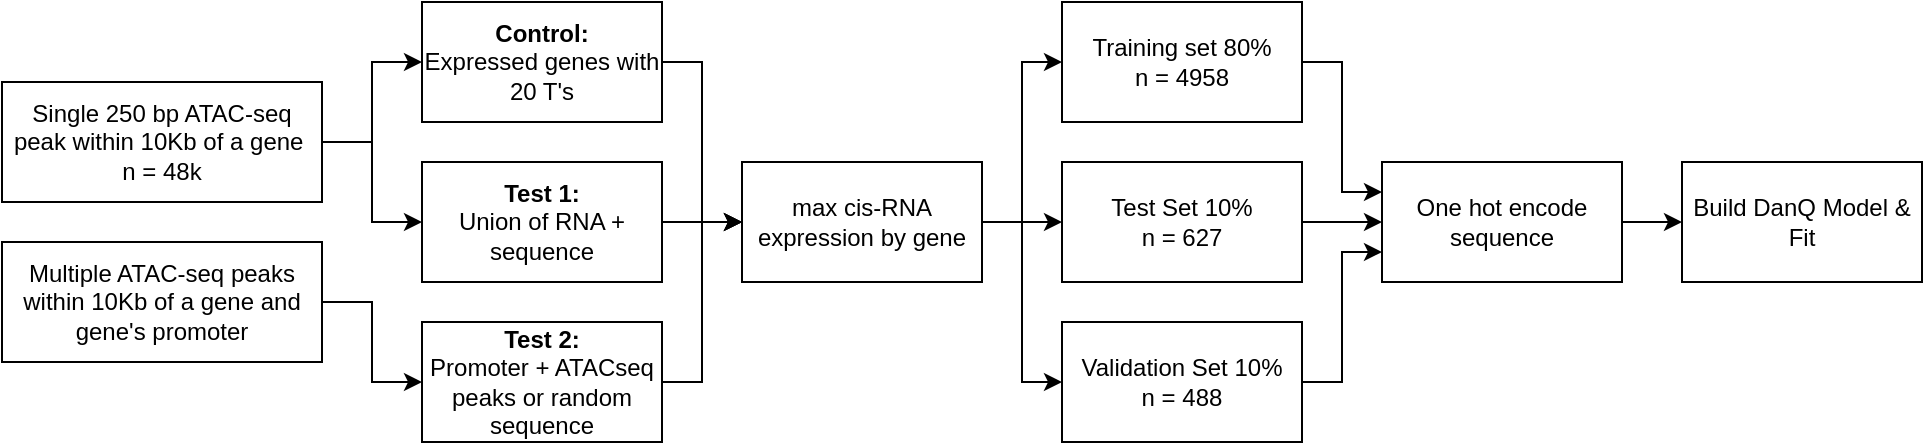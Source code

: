 <mxfile version="15.2.7" type="device"><diagram id="h3UDlzeXymtTImvVRjPQ" name="Page-1"><mxGraphModel dx="2036" dy="679" grid="1" gridSize="10" guides="1" tooltips="1" connect="1" arrows="1" fold="1" page="1" pageScale="1" pageWidth="850" pageHeight="1100" math="0" shadow="0"><root><mxCell id="0"/><mxCell id="1" parent="0"/><mxCell id="TJMQ3qMRmyWsRKMpL_yZ-9" style="edgeStyle=orthogonalEdgeStyle;rounded=0;orthogonalLoop=1;jettySize=auto;html=1;entryX=0;entryY=0.5;entryDx=0;entryDy=0;" edge="1" parent="1" source="DifMaldra1hUSSBG4Zjg-1" target="TJMQ3qMRmyWsRKMpL_yZ-1"><mxGeometry relative="1" as="geometry"/></mxCell><mxCell id="TJMQ3qMRmyWsRKMpL_yZ-10" style="edgeStyle=orthogonalEdgeStyle;rounded=0;orthogonalLoop=1;jettySize=auto;html=1;entryX=0;entryY=0.5;entryDx=0;entryDy=0;" edge="1" parent="1" source="DifMaldra1hUSSBG4Zjg-1" target="DifMaldra1hUSSBG4Zjg-3"><mxGeometry relative="1" as="geometry"/></mxCell><mxCell id="DifMaldra1hUSSBG4Zjg-1" value="Single 250 bp ATAC-seq peak within 10Kb of a gene&amp;nbsp;&lt;br&gt;n = 48k" style="rounded=0;whiteSpace=wrap;html=1;" parent="1" vertex="1"><mxGeometry x="-140" y="150" width="160" height="60" as="geometry"/></mxCell><mxCell id="TJMQ3qMRmyWsRKMpL_yZ-18" style="edgeStyle=orthogonalEdgeStyle;rounded=0;orthogonalLoop=1;jettySize=auto;html=1;entryX=0;entryY=0.5;entryDx=0;entryDy=0;" edge="1" parent="1" source="DifMaldra1hUSSBG4Zjg-2" target="DifMaldra1hUSSBG4Zjg-6"><mxGeometry relative="1" as="geometry"/></mxCell><mxCell id="TJMQ3qMRmyWsRKMpL_yZ-19" style="edgeStyle=orthogonalEdgeStyle;rounded=0;orthogonalLoop=1;jettySize=auto;html=1;entryX=0;entryY=0.5;entryDx=0;entryDy=0;" edge="1" parent="1" source="DifMaldra1hUSSBG4Zjg-2" target="DifMaldra1hUSSBG4Zjg-7"><mxGeometry relative="1" as="geometry"/></mxCell><mxCell id="TJMQ3qMRmyWsRKMpL_yZ-20" style="edgeStyle=orthogonalEdgeStyle;rounded=0;orthogonalLoop=1;jettySize=auto;html=1;entryX=0;entryY=0.5;entryDx=0;entryDy=0;" edge="1" parent="1" source="DifMaldra1hUSSBG4Zjg-2" target="DifMaldra1hUSSBG4Zjg-8"><mxGeometry relative="1" as="geometry"/></mxCell><mxCell id="DifMaldra1hUSSBG4Zjg-2" value="max cis-RNA expression by gene" style="rounded=0;whiteSpace=wrap;html=1;" parent="1" vertex="1"><mxGeometry x="230" y="190" width="120" height="60" as="geometry"/></mxCell><mxCell id="TJMQ3qMRmyWsRKMpL_yZ-14" style="edgeStyle=orthogonalEdgeStyle;rounded=0;orthogonalLoop=1;jettySize=auto;html=1;entryX=0;entryY=0.5;entryDx=0;entryDy=0;" edge="1" parent="1" source="DifMaldra1hUSSBG4Zjg-3" target="DifMaldra1hUSSBG4Zjg-2"><mxGeometry relative="1" as="geometry"/></mxCell><mxCell id="DifMaldra1hUSSBG4Zjg-3" value="&lt;b&gt;Test 1:&lt;/b&gt;&lt;br&gt;Union of RNA + sequence" style="rounded=0;whiteSpace=wrap;html=1;" parent="1" vertex="1"><mxGeometry x="70" y="190" width="120" height="60" as="geometry"/></mxCell><mxCell id="DifMaldra1hUSSBG4Zjg-13" style="edgeStyle=orthogonalEdgeStyle;rounded=0;orthogonalLoop=1;jettySize=auto;html=1;entryX=0;entryY=0.25;entryDx=0;entryDy=0;" parent="1" source="DifMaldra1hUSSBG4Zjg-6" target="DifMaldra1hUSSBG4Zjg-12" edge="1"><mxGeometry relative="1" as="geometry"/></mxCell><mxCell id="DifMaldra1hUSSBG4Zjg-6" value="Training set 80%&lt;br&gt;n = 4958" style="rounded=0;whiteSpace=wrap;html=1;" parent="1" vertex="1"><mxGeometry x="390" y="110" width="120" height="60" as="geometry"/></mxCell><mxCell id="DifMaldra1hUSSBG4Zjg-14" style="edgeStyle=orthogonalEdgeStyle;rounded=0;orthogonalLoop=1;jettySize=auto;html=1;" parent="1" source="DifMaldra1hUSSBG4Zjg-7" target="DifMaldra1hUSSBG4Zjg-12" edge="1"><mxGeometry relative="1" as="geometry"/></mxCell><mxCell id="DifMaldra1hUSSBG4Zjg-7" value="Test Set 10%&lt;br&gt;n = 627" style="rounded=0;whiteSpace=wrap;html=1;" parent="1" vertex="1"><mxGeometry x="390" y="190" width="120" height="60" as="geometry"/></mxCell><mxCell id="DifMaldra1hUSSBG4Zjg-15" style="edgeStyle=orthogonalEdgeStyle;rounded=0;orthogonalLoop=1;jettySize=auto;html=1;entryX=0;entryY=0.75;entryDx=0;entryDy=0;" parent="1" source="DifMaldra1hUSSBG4Zjg-8" target="DifMaldra1hUSSBG4Zjg-12" edge="1"><mxGeometry relative="1" as="geometry"/></mxCell><mxCell id="DifMaldra1hUSSBG4Zjg-8" value="Validation Set 10%&lt;br&gt;n = 488" style="rounded=0;whiteSpace=wrap;html=1;" parent="1" vertex="1"><mxGeometry x="390" y="270" width="120" height="60" as="geometry"/></mxCell><mxCell id="DifMaldra1hUSSBG4Zjg-18" style="edgeStyle=orthogonalEdgeStyle;rounded=0;orthogonalLoop=1;jettySize=auto;html=1;" parent="1" source="DifMaldra1hUSSBG4Zjg-12" target="DifMaldra1hUSSBG4Zjg-16" edge="1"><mxGeometry relative="1" as="geometry"/></mxCell><mxCell id="DifMaldra1hUSSBG4Zjg-12" value="One hot encode sequence" style="rounded=0;whiteSpace=wrap;html=1;" parent="1" vertex="1"><mxGeometry x="550" y="190" width="120" height="60" as="geometry"/></mxCell><mxCell id="DifMaldra1hUSSBG4Zjg-16" value="Build DanQ Model &amp;amp; Fit" style="rounded=0;whiteSpace=wrap;html=1;" parent="1" vertex="1"><mxGeometry x="700" y="190" width="120" height="60" as="geometry"/></mxCell><mxCell id="TJMQ3qMRmyWsRKMpL_yZ-13" style="edgeStyle=orthogonalEdgeStyle;rounded=0;orthogonalLoop=1;jettySize=auto;html=1;entryX=0;entryY=0.5;entryDx=0;entryDy=0;" edge="1" parent="1" source="TJMQ3qMRmyWsRKMpL_yZ-1" target="DifMaldra1hUSSBG4Zjg-2"><mxGeometry relative="1" as="geometry"/></mxCell><mxCell id="TJMQ3qMRmyWsRKMpL_yZ-1" value="&lt;b&gt;Control:&lt;/b&gt;&lt;br&gt;Expressed genes with 20 T's" style="rounded=0;whiteSpace=wrap;html=1;" vertex="1" parent="1"><mxGeometry x="70" y="110" width="120" height="60" as="geometry"/></mxCell><mxCell id="TJMQ3qMRmyWsRKMpL_yZ-16" style="edgeStyle=orthogonalEdgeStyle;rounded=0;orthogonalLoop=1;jettySize=auto;html=1;entryX=0;entryY=0.5;entryDx=0;entryDy=0;" edge="1" parent="1" source="TJMQ3qMRmyWsRKMpL_yZ-4" target="DifMaldra1hUSSBG4Zjg-2"><mxGeometry relative="1" as="geometry"/></mxCell><mxCell id="TJMQ3qMRmyWsRKMpL_yZ-4" value="&lt;b&gt;Test 2:&lt;/b&gt;&lt;br&gt;Promoter + ATACseq peaks or random sequence" style="rounded=0;whiteSpace=wrap;html=1;" vertex="1" parent="1"><mxGeometry x="70" y="270" width="120" height="60" as="geometry"/></mxCell><mxCell id="TJMQ3qMRmyWsRKMpL_yZ-6" style="edgeStyle=orthogonalEdgeStyle;rounded=0;orthogonalLoop=1;jettySize=auto;html=1;" edge="1" parent="1" source="TJMQ3qMRmyWsRKMpL_yZ-5" target="TJMQ3qMRmyWsRKMpL_yZ-4"><mxGeometry relative="1" as="geometry"/></mxCell><mxCell id="TJMQ3qMRmyWsRKMpL_yZ-5" value="Multiple ATAC-seq peaks within 10Kb of a gene and gene's promoter" style="rounded=0;whiteSpace=wrap;html=1;" vertex="1" parent="1"><mxGeometry x="-140" y="230" width="160" height="60" as="geometry"/></mxCell></root></mxGraphModel></diagram></mxfile>